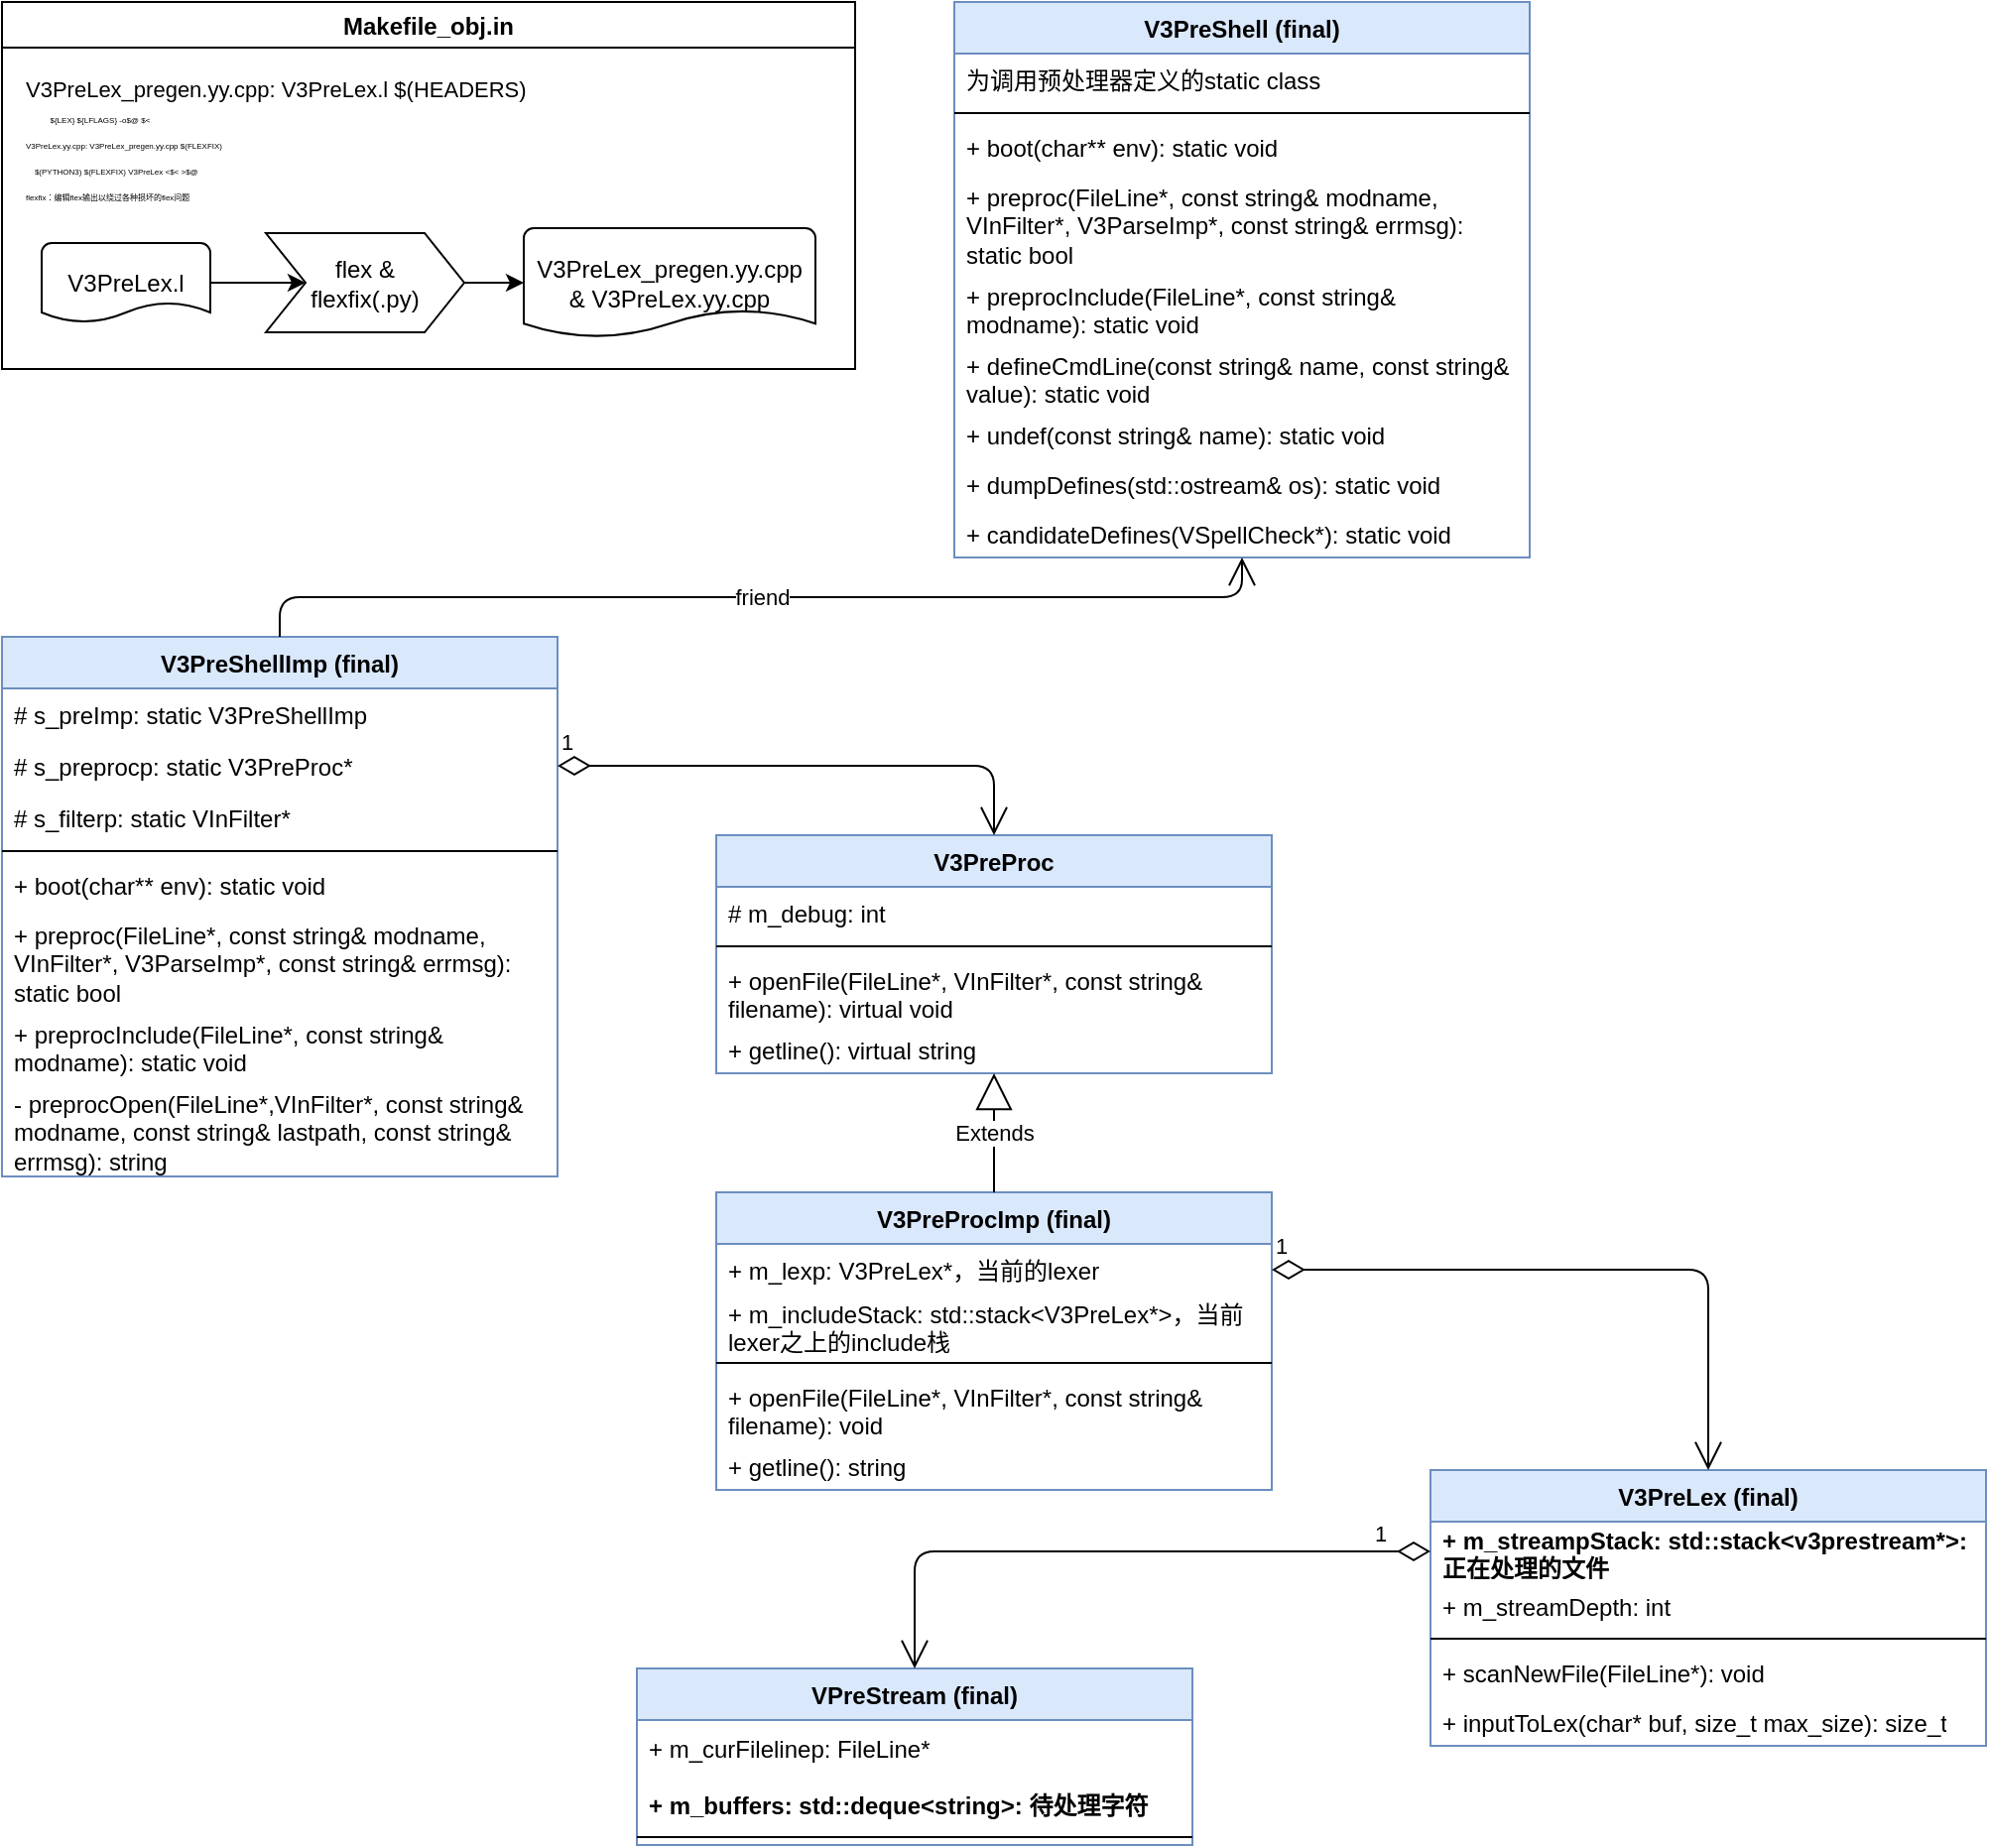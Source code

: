 <mxfile version="14.8.4" type="github">
  <diagram id="IGmrRcJs-5kOvxcU8E9H" name="第 1 页">
    <mxGraphModel dx="2571" dy="762" grid="1" gridSize="10" guides="1" tooltips="1" connect="1" arrows="1" fold="1" page="1" pageScale="1" pageWidth="1169" pageHeight="827" math="0" shadow="0">
      <root>
        <mxCell id="0" />
        <mxCell id="1" parent="0" />
        <mxCell id="jy8tWq2FMprEvK_Brc5D-1" value="Makefile_obj.in" style="swimlane;strokeWidth=1;" vertex="1" parent="1">
          <mxGeometry x="-1120" y="40" width="430" height="185" as="geometry" />
        </mxCell>
        <mxCell id="jy8tWq2FMprEvK_Brc5D-8" value="&lt;font style=&quot;font-size: 11px&quot;&gt;V3PreLex_pregen.yy.cpp: V3PreLex.l $(HEADERS)&lt;br&gt;&amp;nbsp; &amp;nbsp;&amp;nbsp;&lt;span style=&quot;font-size: 4px ; text-align: center&quot;&gt;${LEX} ${LFLAGS} -o$@ $&amp;lt;&lt;br&gt;V3PreLex.yy.cpp: V3PreLex_pregen.yy.cpp $(FLEXFIX)&lt;br&gt;&amp;nbsp; &amp;nbsp; $(PYTHON3) $(FLEXFIX) V3PreLex &amp;lt;$&amp;lt; &amp;gt;$@&lt;br&gt;flexfix：编辑flex输出以绕过各种损坏的flex问题&lt;br&gt;&lt;/span&gt;&lt;/font&gt;" style="text;whiteSpace=wrap;html=1;fontSize=4;verticalAlign=middle;align=left;" vertex="1" parent="jy8tWq2FMprEvK_Brc5D-1">
          <mxGeometry x="10" y="35" width="410" height="70" as="geometry" />
        </mxCell>
        <mxCell id="jy8tWq2FMprEvK_Brc5D-9" value="V3PreLex.l" style="strokeWidth=1;html=1;shape=mxgraph.flowchart.document2;whiteSpace=wrap;size=0.25;" vertex="1" parent="jy8tWq2FMprEvK_Brc5D-1">
          <mxGeometry x="20" y="121.5" width="85" height="40" as="geometry" />
        </mxCell>
        <mxCell id="jy8tWq2FMprEvK_Brc5D-10" value="flex &amp;amp;&lt;br&gt;flexfix(.py)" style="shape=step;perimeter=stepPerimeter;whiteSpace=wrap;html=1;fixedSize=1;strokeWidth=1;" vertex="1" parent="jy8tWq2FMprEvK_Brc5D-1">
          <mxGeometry x="133" y="116.5" width="100" height="50" as="geometry" />
        </mxCell>
        <mxCell id="jy8tWq2FMprEvK_Brc5D-11" value="" style="edgeStyle=orthogonalEdgeStyle;rounded=0;jumpSize=6;orthogonalLoop=1;jettySize=auto;html=1;strokeWidth=1;" edge="1" parent="jy8tWq2FMprEvK_Brc5D-1" source="jy8tWq2FMprEvK_Brc5D-9" target="jy8tWq2FMprEvK_Brc5D-10">
          <mxGeometry relative="1" as="geometry" />
        </mxCell>
        <mxCell id="jy8tWq2FMprEvK_Brc5D-12" value="V3PreLex_pregen.yy.cpp&lt;br&gt;&amp;amp;&amp;nbsp;V3PreLex.yy.cpp" style="strokeWidth=1;html=1;shape=mxgraph.flowchart.document2;whiteSpace=wrap;size=0.25;" vertex="1" parent="jy8tWq2FMprEvK_Brc5D-1">
          <mxGeometry x="263" y="114" width="147" height="55" as="geometry" />
        </mxCell>
        <mxCell id="jy8tWq2FMprEvK_Brc5D-13" value="" style="edgeStyle=orthogonalEdgeStyle;rounded=0;jumpSize=6;orthogonalLoop=1;jettySize=auto;html=1;strokeWidth=1;" edge="1" parent="jy8tWq2FMprEvK_Brc5D-1" source="jy8tWq2FMprEvK_Brc5D-10" target="jy8tWq2FMprEvK_Brc5D-12">
          <mxGeometry relative="1" as="geometry" />
        </mxCell>
        <mxCell id="jy8tWq2FMprEvK_Brc5D-14" value="V3PreShellImp (final)" style="swimlane;fontStyle=1;align=center;verticalAlign=top;childLayout=stackLayout;horizontal=1;startSize=26;horizontalStack=0;resizeParent=1;resizeParentMax=0;resizeLast=0;collapsible=1;marginBottom=0;fillColor=#dae8fc;strokeColor=#6c8ebf;" vertex="1" parent="1">
          <mxGeometry x="-1120" y="360" width="280" height="272" as="geometry">
            <mxRectangle x="-276.5" y="404" width="140" height="26" as="alternateBounds" />
          </mxGeometry>
        </mxCell>
        <mxCell id="jy8tWq2FMprEvK_Brc5D-15" value="# s_preImp: static V3PreShellImp" style="text;strokeColor=none;fillColor=none;align=left;verticalAlign=middle;spacingLeft=4;spacingRight=4;overflow=hidden;rotatable=0;points=[[0,0.5],[1,0.5]];portConstraint=eastwest;fontStyle=0" vertex="1" parent="jy8tWq2FMprEvK_Brc5D-14">
          <mxGeometry y="26" width="280" height="26" as="geometry" />
        </mxCell>
        <mxCell id="jy8tWq2FMprEvK_Brc5D-16" value="# s_preprocp: static V3PreProc*" style="text;strokeColor=none;fillColor=none;align=left;verticalAlign=middle;spacingLeft=4;spacingRight=4;overflow=hidden;rotatable=0;points=[[0,0.5],[1,0.5]];portConstraint=eastwest;" vertex="1" parent="jy8tWq2FMprEvK_Brc5D-14">
          <mxGeometry y="52" width="280" height="26" as="geometry" />
        </mxCell>
        <mxCell id="jy8tWq2FMprEvK_Brc5D-18" value="# s_filterp: static VInFilter*" style="text;strokeColor=none;fillColor=none;align=left;verticalAlign=middle;spacingLeft=4;spacingRight=4;overflow=hidden;rotatable=0;points=[[0,0.5],[1,0.5]];portConstraint=eastwest;" vertex="1" parent="jy8tWq2FMprEvK_Brc5D-14">
          <mxGeometry y="78" width="280" height="26" as="geometry" />
        </mxCell>
        <mxCell id="jy8tWq2FMprEvK_Brc5D-20" value="" style="line;strokeWidth=1;fillColor=none;align=left;verticalAlign=middle;spacingTop=-1;spacingLeft=3;spacingRight=3;rotatable=0;labelPosition=right;points=[];portConstraint=eastwest;" vertex="1" parent="jy8tWq2FMprEvK_Brc5D-14">
          <mxGeometry y="104" width="280" height="8" as="geometry" />
        </mxCell>
        <mxCell id="jy8tWq2FMprEvK_Brc5D-34" value="+ boot(char** env): static void" style="text;strokeColor=none;fillColor=none;align=left;verticalAlign=top;spacingLeft=4;spacingRight=4;overflow=hidden;rotatable=0;points=[[0,0.5],[1,0.5]];portConstraint=eastwest;" vertex="1" parent="jy8tWq2FMprEvK_Brc5D-14">
          <mxGeometry y="112" width="280" height="25" as="geometry" />
        </mxCell>
        <mxCell id="jy8tWq2FMprEvK_Brc5D-36" value="+ preproc(FileLine*, const string&amp; modname, VInFilter*, V3ParseImp*, const string&amp; errmsg): static bool" style="text;strokeColor=none;fillColor=none;align=left;verticalAlign=top;spacingLeft=4;spacingRight=4;overflow=hidden;rotatable=0;points=[[0,0.5],[1,0.5]];portConstraint=eastwest;whiteSpace=wrap;" vertex="1" parent="jy8tWq2FMprEvK_Brc5D-14">
          <mxGeometry y="137" width="280" height="50" as="geometry" />
        </mxCell>
        <mxCell id="jy8tWq2FMprEvK_Brc5D-37" value="+ preprocInclude(FileLine*, const string&amp; modname): static void" style="text;strokeColor=none;fillColor=none;align=left;verticalAlign=top;spacingLeft=4;spacingRight=4;overflow=hidden;rotatable=0;points=[[0,0.5],[1,0.5]];portConstraint=eastwest;whiteSpace=wrap;" vertex="1" parent="jy8tWq2FMprEvK_Brc5D-14">
          <mxGeometry y="187" width="280" height="35" as="geometry" />
        </mxCell>
        <mxCell id="jy8tWq2FMprEvK_Brc5D-38" value="- preprocOpen(FileLine*,VInFilter*, const string&amp; modname, const string&amp; lastpath, const string&amp; errmsg): string" style="text;strokeColor=none;fillColor=none;align=left;verticalAlign=top;spacingLeft=4;spacingRight=4;overflow=hidden;rotatable=0;points=[[0,0.5],[1,0.5]];portConstraint=eastwest;whiteSpace=wrap;" vertex="1" parent="jy8tWq2FMprEvK_Brc5D-14">
          <mxGeometry y="222" width="280" height="50" as="geometry" />
        </mxCell>
        <mxCell id="jy8tWq2FMprEvK_Brc5D-23" value="V3PreShell (final)" style="swimlane;fontStyle=1;align=center;verticalAlign=top;childLayout=stackLayout;horizontal=1;startSize=26;horizontalStack=0;resizeParent=1;resizeParentMax=0;resizeLast=0;collapsible=1;marginBottom=0;fillColor=#dae8fc;strokeColor=#6c8ebf;" vertex="1" parent="1">
          <mxGeometry x="-640" y="40" width="290" height="280" as="geometry">
            <mxRectangle x="-530" y="330" width="120" height="26" as="alternateBounds" />
          </mxGeometry>
        </mxCell>
        <mxCell id="jy8tWq2FMprEvK_Brc5D-24" value="为调用预处理器定义的static class" style="text;strokeColor=none;fillColor=none;align=left;verticalAlign=top;spacingLeft=4;spacingRight=4;overflow=hidden;rotatable=0;points=[[0,0.5],[1,0.5]];portConstraint=eastwest;" vertex="1" parent="jy8tWq2FMprEvK_Brc5D-23">
          <mxGeometry y="26" width="290" height="26" as="geometry" />
        </mxCell>
        <mxCell id="jy8tWq2FMprEvK_Brc5D-25" value="" style="line;strokeWidth=1;fillColor=none;align=left;verticalAlign=middle;spacingTop=-1;spacingLeft=3;spacingRight=3;rotatable=0;labelPosition=right;points=[];portConstraint=eastwest;" vertex="1" parent="jy8tWq2FMprEvK_Brc5D-23">
          <mxGeometry y="52" width="290" height="8" as="geometry" />
        </mxCell>
        <mxCell id="jy8tWq2FMprEvK_Brc5D-26" value="+ boot(char** env): static void" style="text;strokeColor=none;fillColor=none;align=left;verticalAlign=top;spacingLeft=4;spacingRight=4;overflow=hidden;rotatable=0;points=[[0,0.5],[1,0.5]];portConstraint=eastwest;" vertex="1" parent="jy8tWq2FMprEvK_Brc5D-23">
          <mxGeometry y="60" width="290" height="25" as="geometry" />
        </mxCell>
        <mxCell id="jy8tWq2FMprEvK_Brc5D-27" value="+ preproc(FileLine*, const string&amp; modname, VInFilter*, V3ParseImp*, const string&amp; errmsg): static bool" style="text;strokeColor=none;fillColor=none;align=left;verticalAlign=top;spacingLeft=4;spacingRight=4;overflow=hidden;rotatable=0;points=[[0,0.5],[1,0.5]];portConstraint=eastwest;whiteSpace=wrap;" vertex="1" parent="jy8tWq2FMprEvK_Brc5D-23">
          <mxGeometry y="85" width="290" height="50" as="geometry" />
        </mxCell>
        <mxCell id="jy8tWq2FMprEvK_Brc5D-28" value="+ preprocInclude(FileLine*, const string&amp; modname): static void" style="text;strokeColor=none;fillColor=none;align=left;verticalAlign=top;spacingLeft=4;spacingRight=4;overflow=hidden;rotatable=0;points=[[0,0.5],[1,0.5]];portConstraint=eastwest;whiteSpace=wrap;" vertex="1" parent="jy8tWq2FMprEvK_Brc5D-23">
          <mxGeometry y="135" width="290" height="35" as="geometry" />
        </mxCell>
        <mxCell id="jy8tWq2FMprEvK_Brc5D-29" value="+ defineCmdLine(const string&amp; name, const string&amp; value): static void" style="text;strokeColor=none;fillColor=none;align=left;verticalAlign=top;spacingLeft=4;spacingRight=4;overflow=hidden;rotatable=0;points=[[0,0.5],[1,0.5]];portConstraint=eastwest;whiteSpace=wrap;" vertex="1" parent="jy8tWq2FMprEvK_Brc5D-23">
          <mxGeometry y="170" width="290" height="35" as="geometry" />
        </mxCell>
        <mxCell id="jy8tWq2FMprEvK_Brc5D-30" value="+ undef(const string&amp; name): static void" style="text;strokeColor=none;fillColor=none;align=left;verticalAlign=top;spacingLeft=4;spacingRight=4;overflow=hidden;rotatable=0;points=[[0,0.5],[1,0.5]];portConstraint=eastwest;whiteSpace=wrap;" vertex="1" parent="jy8tWq2FMprEvK_Brc5D-23">
          <mxGeometry y="205" width="290" height="25" as="geometry" />
        </mxCell>
        <mxCell id="jy8tWq2FMprEvK_Brc5D-31" value="+ dumpDefines(std::ostream&amp; os): static void" style="text;strokeColor=none;fillColor=none;align=left;verticalAlign=top;spacingLeft=4;spacingRight=4;overflow=hidden;rotatable=0;points=[[0,0.5],[1,0.5]];portConstraint=eastwest;whiteSpace=wrap;" vertex="1" parent="jy8tWq2FMprEvK_Brc5D-23">
          <mxGeometry y="230" width="290" height="25" as="geometry" />
        </mxCell>
        <mxCell id="jy8tWq2FMprEvK_Brc5D-32" value="+ candidateDefines(VSpellCheck*): static void" style="text;strokeColor=none;fillColor=none;align=left;verticalAlign=top;spacingLeft=4;spacingRight=4;overflow=hidden;rotatable=0;points=[[0,0.5],[1,0.5]];portConstraint=eastwest;whiteSpace=wrap;" vertex="1" parent="jy8tWq2FMprEvK_Brc5D-23">
          <mxGeometry y="255" width="290" height="25" as="geometry" />
        </mxCell>
        <mxCell id="jy8tWq2FMprEvK_Brc5D-33" value="friend" style="endArrow=open;endFill=1;endSize=12;html=1;exitX=0.5;exitY=0;exitDx=0;exitDy=0;edgeStyle=orthogonalEdgeStyle;" edge="1" parent="1" source="jy8tWq2FMprEvK_Brc5D-14" target="jy8tWq2FMprEvK_Brc5D-23">
          <mxGeometry width="160" relative="1" as="geometry">
            <mxPoint x="-1060" y="320" as="sourcePoint" />
            <mxPoint x="-900" y="320" as="targetPoint" />
          </mxGeometry>
        </mxCell>
        <mxCell id="jy8tWq2FMprEvK_Brc5D-39" value="V3PreProc" style="swimlane;fontStyle=1;align=center;verticalAlign=top;childLayout=stackLayout;horizontal=1;startSize=26;horizontalStack=0;resizeParent=1;resizeParentMax=0;resizeLast=0;collapsible=1;marginBottom=0;fillColor=#dae8fc;strokeColor=#6c8ebf;" vertex="1" parent="1">
          <mxGeometry x="-760" y="460" width="280" height="120" as="geometry">
            <mxRectangle x="-276.5" y="404" width="140" height="26" as="alternateBounds" />
          </mxGeometry>
        </mxCell>
        <mxCell id="jy8tWq2FMprEvK_Brc5D-42" value="# m_debug: int" style="text;strokeColor=none;fillColor=none;align=left;verticalAlign=middle;spacingLeft=4;spacingRight=4;overflow=hidden;rotatable=0;points=[[0,0.5],[1,0.5]];portConstraint=eastwest;" vertex="1" parent="jy8tWq2FMprEvK_Brc5D-39">
          <mxGeometry y="26" width="280" height="26" as="geometry" />
        </mxCell>
        <mxCell id="jy8tWq2FMprEvK_Brc5D-43" value="" style="line;strokeWidth=1;fillColor=none;align=left;verticalAlign=middle;spacingTop=-1;spacingLeft=3;spacingRight=3;rotatable=0;labelPosition=right;points=[];portConstraint=eastwest;" vertex="1" parent="jy8tWq2FMprEvK_Brc5D-39">
          <mxGeometry y="52" width="280" height="8" as="geometry" />
        </mxCell>
        <mxCell id="jy8tWq2FMprEvK_Brc5D-44" value="+ openFile(FileLine*, VInFilter*, const string&amp; filename): virtual void" style="text;strokeColor=none;fillColor=none;align=left;verticalAlign=top;spacingLeft=4;spacingRight=4;overflow=hidden;rotatable=0;points=[[0,0.5],[1,0.5]];portConstraint=eastwest;whiteSpace=wrap;" vertex="1" parent="jy8tWq2FMprEvK_Brc5D-39">
          <mxGeometry y="60" width="280" height="35" as="geometry" />
        </mxCell>
        <mxCell id="jy8tWq2FMprEvK_Brc5D-46" value="+ getline(): virtual string" style="text;strokeColor=none;fillColor=none;align=left;verticalAlign=top;spacingLeft=4;spacingRight=4;overflow=hidden;rotatable=0;points=[[0,0.5],[1,0.5]];portConstraint=eastwest;whiteSpace=wrap;" vertex="1" parent="jy8tWq2FMprEvK_Brc5D-39">
          <mxGeometry y="95" width="280" height="25" as="geometry" />
        </mxCell>
        <mxCell id="jy8tWq2FMprEvK_Brc5D-48" value="1" style="endArrow=open;html=1;endSize=12;startArrow=diamondThin;startSize=14;startFill=0;edgeStyle=orthogonalEdgeStyle;align=left;verticalAlign=bottom;" edge="1" parent="1" source="jy8tWq2FMprEvK_Brc5D-16" target="jy8tWq2FMprEvK_Brc5D-39">
          <mxGeometry x="-1" y="3" relative="1" as="geometry">
            <mxPoint x="-770" y="258" as="sourcePoint" />
            <mxPoint x="-850" y="445" as="targetPoint" />
          </mxGeometry>
        </mxCell>
        <mxCell id="jy8tWq2FMprEvK_Brc5D-49" value="V3PreProcImp (final)" style="swimlane;fontStyle=1;align=center;verticalAlign=top;childLayout=stackLayout;horizontal=1;startSize=26;horizontalStack=0;resizeParent=1;resizeParentMax=0;resizeLast=0;collapsible=1;marginBottom=0;fillColor=#dae8fc;strokeColor=#6c8ebf;" vertex="1" parent="1">
          <mxGeometry x="-760" y="640" width="280" height="150" as="geometry">
            <mxRectangle x="-276.5" y="404" width="140" height="26" as="alternateBounds" />
          </mxGeometry>
        </mxCell>
        <mxCell id="jy8tWq2FMprEvK_Brc5D-50" value="+ m_lexp: V3PreLex*，当前的lexer" style="text;strokeColor=none;fillColor=none;align=left;verticalAlign=middle;spacingLeft=4;spacingRight=4;overflow=hidden;rotatable=0;points=[[0,0.5],[1,0.5]];portConstraint=eastwest;" vertex="1" parent="jy8tWq2FMprEvK_Brc5D-49">
          <mxGeometry y="26" width="280" height="26" as="geometry" />
        </mxCell>
        <mxCell id="jy8tWq2FMprEvK_Brc5D-55" value="+ m_includeStack: std::stack&lt;V3PreLex*&gt;，当前lexer之上的include栈" style="text;strokeColor=none;fillColor=none;align=left;verticalAlign=middle;spacingLeft=4;spacingRight=4;overflow=hidden;rotatable=0;points=[[0,0.5],[1,0.5]];portConstraint=eastwest;whiteSpace=wrap;" vertex="1" parent="jy8tWq2FMprEvK_Brc5D-49">
          <mxGeometry y="52" width="280" height="30" as="geometry" />
        </mxCell>
        <mxCell id="jy8tWq2FMprEvK_Brc5D-51" value="" style="line;strokeWidth=1;fillColor=none;align=left;verticalAlign=middle;spacingTop=-1;spacingLeft=3;spacingRight=3;rotatable=0;labelPosition=right;points=[];portConstraint=eastwest;" vertex="1" parent="jy8tWq2FMprEvK_Brc5D-49">
          <mxGeometry y="82" width="280" height="8" as="geometry" />
        </mxCell>
        <mxCell id="jy8tWq2FMprEvK_Brc5D-52" value="+ openFile(FileLine*, VInFilter*, const string&amp; filename): void" style="text;strokeColor=none;fillColor=none;align=left;verticalAlign=top;spacingLeft=4;spacingRight=4;overflow=hidden;rotatable=0;points=[[0,0.5],[1,0.5]];portConstraint=eastwest;whiteSpace=wrap;" vertex="1" parent="jy8tWq2FMprEvK_Brc5D-49">
          <mxGeometry y="90" width="280" height="35" as="geometry" />
        </mxCell>
        <mxCell id="jy8tWq2FMprEvK_Brc5D-53" value="+ getline(): string" style="text;strokeColor=none;fillColor=none;align=left;verticalAlign=top;spacingLeft=4;spacingRight=4;overflow=hidden;rotatable=0;points=[[0,0.5],[1,0.5]];portConstraint=eastwest;whiteSpace=wrap;" vertex="1" parent="jy8tWq2FMprEvK_Brc5D-49">
          <mxGeometry y="125" width="280" height="25" as="geometry" />
        </mxCell>
        <mxCell id="jy8tWq2FMprEvK_Brc5D-54" value="Extends" style="endArrow=block;endSize=16;endFill=0;html=1;edgeStyle=orthogonalEdgeStyle;exitX=0.5;exitY=0;exitDx=0;exitDy=0;" edge="1" parent="1" source="jy8tWq2FMprEvK_Brc5D-49" target="jy8tWq2FMprEvK_Brc5D-39">
          <mxGeometry width="160" relative="1" as="geometry">
            <mxPoint x="-470" y="430" as="sourcePoint" />
            <mxPoint x="-300" y="300" as="targetPoint" />
          </mxGeometry>
        </mxCell>
        <mxCell id="jy8tWq2FMprEvK_Brc5D-56" value="V3PreLex (final)" style="swimlane;fontStyle=1;align=center;verticalAlign=top;childLayout=stackLayout;horizontal=1;startSize=26;horizontalStack=0;resizeParent=1;resizeParentMax=0;resizeLast=0;collapsible=1;marginBottom=0;fillColor=#dae8fc;strokeColor=#6c8ebf;" vertex="1" parent="1">
          <mxGeometry x="-400" y="780" width="280" height="139" as="geometry">
            <mxRectangle x="-276.5" y="404" width="140" height="26" as="alternateBounds" />
          </mxGeometry>
        </mxCell>
        <mxCell id="jy8tWq2FMprEvK_Brc5D-58" value="+ m_streampStack: std::stack&lt;v3prestream*&gt;: 正在处理的文件" style="text;strokeColor=none;fillColor=none;align=left;verticalAlign=middle;spacingLeft=4;spacingRight=4;overflow=hidden;rotatable=0;points=[[0,0.5],[1,0.5]];portConstraint=eastwest;whiteSpace=wrap;fontStyle=1" vertex="1" parent="jy8tWq2FMprEvK_Brc5D-56">
          <mxGeometry y="26" width="280" height="30" as="geometry" />
        </mxCell>
        <mxCell id="jy8tWq2FMprEvK_Brc5D-57" value="+ m_streamDepth: int" style="text;strokeColor=none;fillColor=none;align=left;verticalAlign=middle;spacingLeft=4;spacingRight=4;overflow=hidden;rotatable=0;points=[[0,0.5],[1,0.5]];portConstraint=eastwest;" vertex="1" parent="jy8tWq2FMprEvK_Brc5D-56">
          <mxGeometry y="56" width="280" height="25" as="geometry" />
        </mxCell>
        <mxCell id="jy8tWq2FMprEvK_Brc5D-59" value="" style="line;strokeWidth=1;fillColor=none;align=left;verticalAlign=middle;spacingTop=-1;spacingLeft=3;spacingRight=3;rotatable=0;labelPosition=right;points=[];portConstraint=eastwest;" vertex="1" parent="jy8tWq2FMprEvK_Brc5D-56">
          <mxGeometry y="81" width="280" height="8" as="geometry" />
        </mxCell>
        <mxCell id="jy8tWq2FMprEvK_Brc5D-60" value="+ scanNewFile(FileLine*): void" style="text;strokeColor=none;fillColor=none;align=left;verticalAlign=top;spacingLeft=4;spacingRight=4;overflow=hidden;rotatable=0;points=[[0,0.5],[1,0.5]];portConstraint=eastwest;whiteSpace=wrap;" vertex="1" parent="jy8tWq2FMprEvK_Brc5D-56">
          <mxGeometry y="89" width="280" height="25" as="geometry" />
        </mxCell>
        <mxCell id="jy8tWq2FMprEvK_Brc5D-61" value="+ inputToLex(char* buf, size_t max_size): size_t" style="text;strokeColor=none;fillColor=none;align=left;verticalAlign=top;spacingLeft=4;spacingRight=4;overflow=hidden;rotatable=0;points=[[0,0.5],[1,0.5]];portConstraint=eastwest;whiteSpace=wrap;" vertex="1" parent="jy8tWq2FMprEvK_Brc5D-56">
          <mxGeometry y="114" width="280" height="25" as="geometry" />
        </mxCell>
        <mxCell id="jy8tWq2FMprEvK_Brc5D-62" value="1" style="endArrow=open;html=1;endSize=12;startArrow=diamondThin;startSize=14;startFill=0;edgeStyle=orthogonalEdgeStyle;align=left;verticalAlign=bottom;entryX=0.5;entryY=0;entryDx=0;entryDy=0;" edge="1" parent="1" source="jy8tWq2FMprEvK_Brc5D-50" target="jy8tWq2FMprEvK_Brc5D-56">
          <mxGeometry x="-1" y="3" relative="1" as="geometry">
            <mxPoint x="-790" y="445" as="sourcePoint" />
            <mxPoint x="-560.0" y="480" as="targetPoint" />
          </mxGeometry>
        </mxCell>
        <mxCell id="jy8tWq2FMprEvK_Brc5D-63" value="VPreStream (final)" style="swimlane;fontStyle=1;align=center;verticalAlign=top;childLayout=stackLayout;horizontal=1;startSize=26;horizontalStack=0;resizeParent=1;resizeParentMax=0;resizeLast=0;collapsible=1;marginBottom=0;fillColor=#dae8fc;strokeColor=#6c8ebf;" vertex="1" parent="1">
          <mxGeometry x="-800" y="880" width="280" height="89" as="geometry">
            <mxRectangle x="-276.5" y="404" width="140" height="26" as="alternateBounds" />
          </mxGeometry>
        </mxCell>
        <mxCell id="jy8tWq2FMprEvK_Brc5D-64" value="+ m_curFilelinep: FileLine*" style="text;strokeColor=none;fillColor=none;align=left;verticalAlign=middle;spacingLeft=4;spacingRight=4;overflow=hidden;rotatable=0;points=[[0,0.5],[1,0.5]];portConstraint=eastwest;whiteSpace=wrap;" vertex="1" parent="jy8tWq2FMprEvK_Brc5D-63">
          <mxGeometry y="26" width="280" height="30" as="geometry" />
        </mxCell>
        <mxCell id="jy8tWq2FMprEvK_Brc5D-65" value="+ m_buffers: std::deque&lt;string&gt;: 待处理字符" style="text;strokeColor=none;fillColor=none;align=left;verticalAlign=middle;spacingLeft=4;spacingRight=4;overflow=hidden;rotatable=0;points=[[0,0.5],[1,0.5]];portConstraint=eastwest;fontStyle=1" vertex="1" parent="jy8tWq2FMprEvK_Brc5D-63">
          <mxGeometry y="56" width="280" height="25" as="geometry" />
        </mxCell>
        <mxCell id="jy8tWq2FMprEvK_Brc5D-66" value="" style="line;strokeWidth=1;fillColor=none;align=left;verticalAlign=middle;spacingTop=-1;spacingLeft=3;spacingRight=3;rotatable=0;labelPosition=right;points=[];portConstraint=eastwest;" vertex="1" parent="jy8tWq2FMprEvK_Brc5D-63">
          <mxGeometry y="81" width="280" height="8" as="geometry" />
        </mxCell>
        <mxCell id="jy8tWq2FMprEvK_Brc5D-69" value="1" style="endArrow=open;html=1;endSize=12;startArrow=diamondThin;startSize=14;startFill=0;edgeStyle=orthogonalEdgeStyle;align=left;verticalAlign=bottom;entryX=0.5;entryY=0;entryDx=0;entryDy=0;" edge="1" parent="1" source="jy8tWq2FMprEvK_Brc5D-58" target="jy8tWq2FMprEvK_Brc5D-63">
          <mxGeometry x="-0.812" relative="1" as="geometry">
            <mxPoint x="-470" y="689" as="sourcePoint" />
            <mxPoint x="-250" y="730" as="targetPoint" />
            <mxPoint as="offset" />
          </mxGeometry>
        </mxCell>
      </root>
    </mxGraphModel>
  </diagram>
</mxfile>
